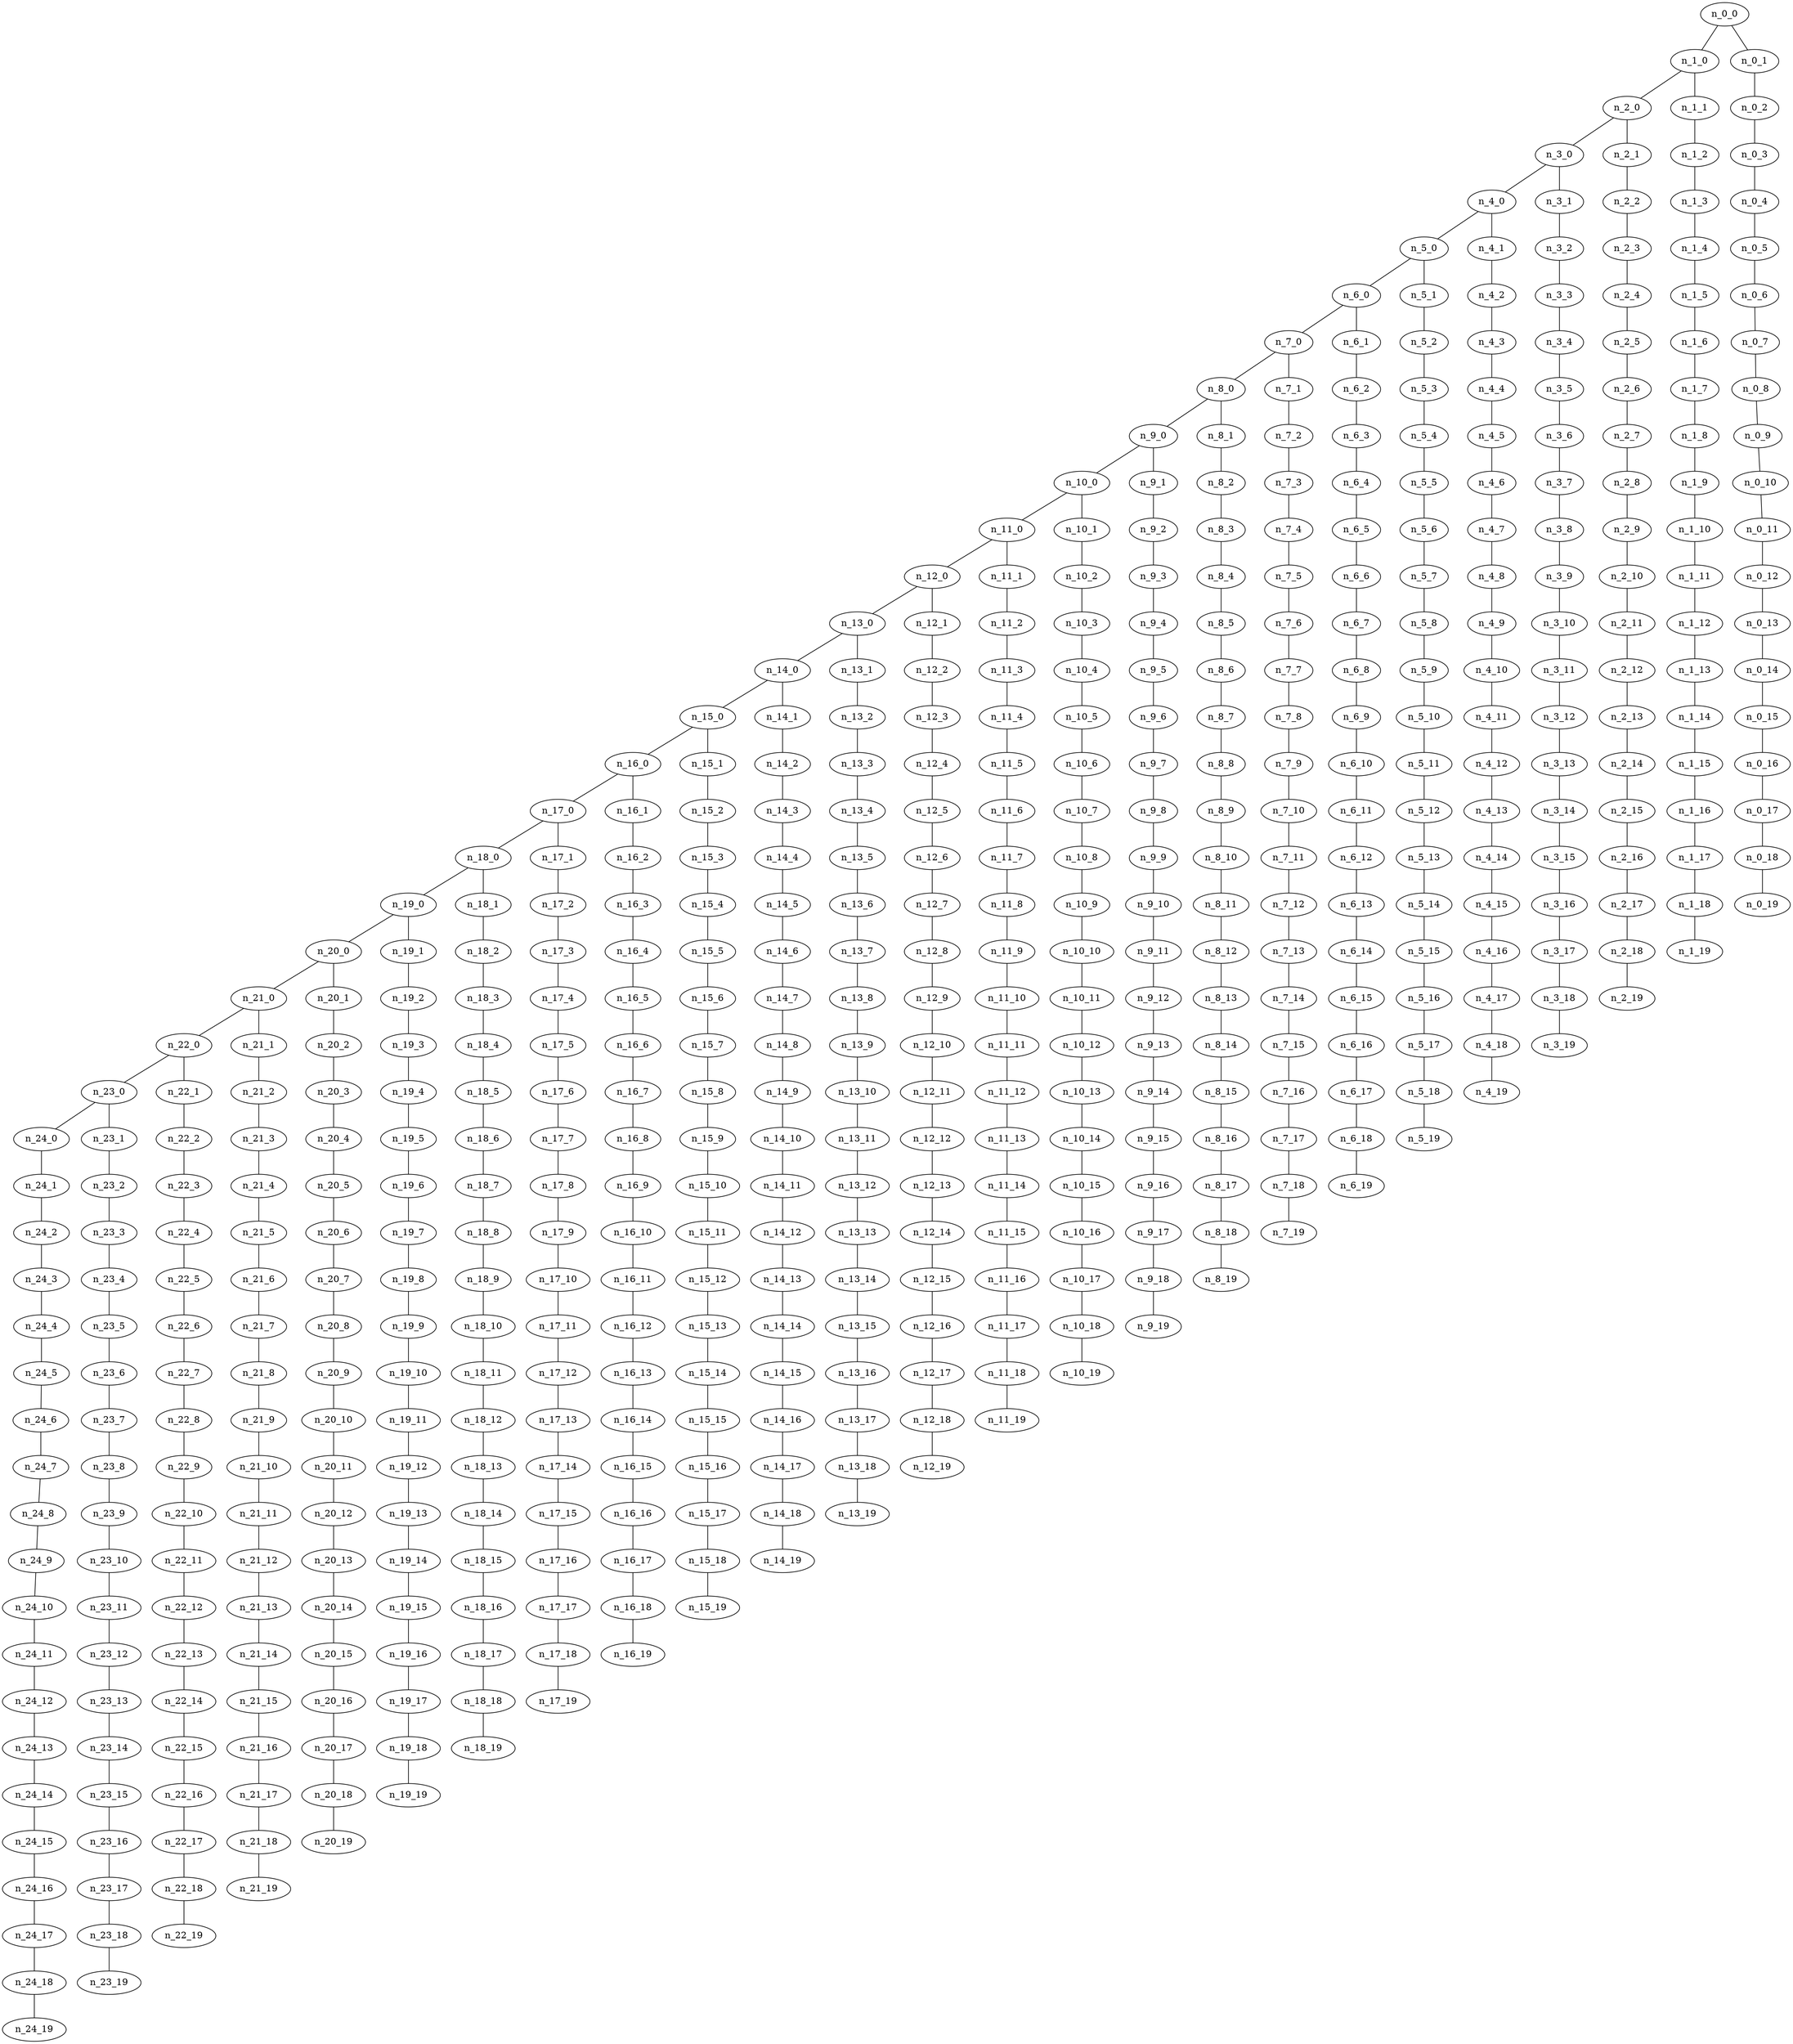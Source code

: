 graph grafoMalla_25_20_DFS_R  {
n_0_0;
n_1_0;
n_2_0;
n_3_0;
n_4_0;
n_5_0;
n_6_0;
n_7_0;
n_8_0;
n_9_0;
n_10_0;
n_11_0;
n_12_0;
n_13_0;
n_14_0;
n_15_0;
n_16_0;
n_17_0;
n_18_0;
n_19_0;
n_20_0;
n_21_0;
n_22_0;
n_23_0;
n_24_0;
n_24_1;
n_24_2;
n_24_3;
n_24_4;
n_24_5;
n_24_6;
n_24_7;
n_24_8;
n_24_9;
n_24_10;
n_24_11;
n_24_12;
n_24_13;
n_24_14;
n_24_15;
n_24_16;
n_24_17;
n_24_18;
n_24_19;
n_23_1;
n_23_2;
n_23_3;
n_23_4;
n_23_5;
n_23_6;
n_23_7;
n_23_8;
n_23_9;
n_23_10;
n_23_11;
n_23_12;
n_23_13;
n_23_14;
n_23_15;
n_23_16;
n_23_17;
n_23_18;
n_23_19;
n_22_1;
n_22_2;
n_22_3;
n_22_4;
n_22_5;
n_22_6;
n_22_7;
n_22_8;
n_22_9;
n_22_10;
n_22_11;
n_22_12;
n_22_13;
n_22_14;
n_22_15;
n_22_16;
n_22_17;
n_22_18;
n_22_19;
n_21_1;
n_21_2;
n_21_3;
n_21_4;
n_21_5;
n_21_6;
n_21_7;
n_21_8;
n_21_9;
n_21_10;
n_21_11;
n_21_12;
n_21_13;
n_21_14;
n_21_15;
n_21_16;
n_21_17;
n_21_18;
n_21_19;
n_20_1;
n_20_2;
n_20_3;
n_20_4;
n_20_5;
n_20_6;
n_20_7;
n_20_8;
n_20_9;
n_20_10;
n_20_11;
n_20_12;
n_20_13;
n_20_14;
n_20_15;
n_20_16;
n_20_17;
n_20_18;
n_20_19;
n_19_1;
n_19_2;
n_19_3;
n_19_4;
n_19_5;
n_19_6;
n_19_7;
n_19_8;
n_19_9;
n_19_10;
n_19_11;
n_19_12;
n_19_13;
n_19_14;
n_19_15;
n_19_16;
n_19_17;
n_19_18;
n_19_19;
n_18_1;
n_18_2;
n_18_3;
n_18_4;
n_18_5;
n_18_6;
n_18_7;
n_18_8;
n_18_9;
n_18_10;
n_18_11;
n_18_12;
n_18_13;
n_18_14;
n_18_15;
n_18_16;
n_18_17;
n_18_18;
n_18_19;
n_17_1;
n_17_2;
n_17_3;
n_17_4;
n_17_5;
n_17_6;
n_17_7;
n_17_8;
n_17_9;
n_17_10;
n_17_11;
n_17_12;
n_17_13;
n_17_14;
n_17_15;
n_17_16;
n_17_17;
n_17_18;
n_17_19;
n_16_1;
n_16_2;
n_16_3;
n_16_4;
n_16_5;
n_16_6;
n_16_7;
n_16_8;
n_16_9;
n_16_10;
n_16_11;
n_16_12;
n_16_13;
n_16_14;
n_16_15;
n_16_16;
n_16_17;
n_16_18;
n_16_19;
n_15_1;
n_15_2;
n_15_3;
n_15_4;
n_15_5;
n_15_6;
n_15_7;
n_15_8;
n_15_9;
n_15_10;
n_15_11;
n_15_12;
n_15_13;
n_15_14;
n_15_15;
n_15_16;
n_15_17;
n_15_18;
n_15_19;
n_14_1;
n_14_2;
n_14_3;
n_14_4;
n_14_5;
n_14_6;
n_14_7;
n_14_8;
n_14_9;
n_14_10;
n_14_11;
n_14_12;
n_14_13;
n_14_14;
n_14_15;
n_14_16;
n_14_17;
n_14_18;
n_14_19;
n_13_1;
n_13_2;
n_13_3;
n_13_4;
n_13_5;
n_13_6;
n_13_7;
n_13_8;
n_13_9;
n_13_10;
n_13_11;
n_13_12;
n_13_13;
n_13_14;
n_13_15;
n_13_16;
n_13_17;
n_13_18;
n_13_19;
n_12_1;
n_12_2;
n_12_3;
n_12_4;
n_12_5;
n_12_6;
n_12_7;
n_12_8;
n_12_9;
n_12_10;
n_12_11;
n_12_12;
n_12_13;
n_12_14;
n_12_15;
n_12_16;
n_12_17;
n_12_18;
n_12_19;
n_11_1;
n_11_2;
n_11_3;
n_11_4;
n_11_5;
n_11_6;
n_11_7;
n_11_8;
n_11_9;
n_11_10;
n_11_11;
n_11_12;
n_11_13;
n_11_14;
n_11_15;
n_11_16;
n_11_17;
n_11_18;
n_11_19;
n_10_1;
n_10_2;
n_10_3;
n_10_4;
n_10_5;
n_10_6;
n_10_7;
n_10_8;
n_10_9;
n_10_10;
n_10_11;
n_10_12;
n_10_13;
n_10_14;
n_10_15;
n_10_16;
n_10_17;
n_10_18;
n_10_19;
n_9_1;
n_9_2;
n_9_3;
n_9_4;
n_9_5;
n_9_6;
n_9_7;
n_9_8;
n_9_9;
n_9_10;
n_9_11;
n_9_12;
n_9_13;
n_9_14;
n_9_15;
n_9_16;
n_9_17;
n_9_18;
n_9_19;
n_8_1;
n_8_2;
n_8_3;
n_8_4;
n_8_5;
n_8_6;
n_8_7;
n_8_8;
n_8_9;
n_8_10;
n_8_11;
n_8_12;
n_8_13;
n_8_14;
n_8_15;
n_8_16;
n_8_17;
n_8_18;
n_8_19;
n_7_1;
n_7_2;
n_7_3;
n_7_4;
n_7_5;
n_7_6;
n_7_7;
n_7_8;
n_7_9;
n_7_10;
n_7_11;
n_7_12;
n_7_13;
n_7_14;
n_7_15;
n_7_16;
n_7_17;
n_7_18;
n_7_19;
n_6_1;
n_6_2;
n_6_3;
n_6_4;
n_6_5;
n_6_6;
n_6_7;
n_6_8;
n_6_9;
n_6_10;
n_6_11;
n_6_12;
n_6_13;
n_6_14;
n_6_15;
n_6_16;
n_6_17;
n_6_18;
n_6_19;
n_5_1;
n_5_2;
n_5_3;
n_5_4;
n_5_5;
n_5_6;
n_5_7;
n_5_8;
n_5_9;
n_5_10;
n_5_11;
n_5_12;
n_5_13;
n_5_14;
n_5_15;
n_5_16;
n_5_17;
n_5_18;
n_5_19;
n_4_1;
n_4_2;
n_4_3;
n_4_4;
n_4_5;
n_4_6;
n_4_7;
n_4_8;
n_4_9;
n_4_10;
n_4_11;
n_4_12;
n_4_13;
n_4_14;
n_4_15;
n_4_16;
n_4_17;
n_4_18;
n_4_19;
n_3_1;
n_3_2;
n_3_3;
n_3_4;
n_3_5;
n_3_6;
n_3_7;
n_3_8;
n_3_9;
n_3_10;
n_3_11;
n_3_12;
n_3_13;
n_3_14;
n_3_15;
n_3_16;
n_3_17;
n_3_18;
n_3_19;
n_2_1;
n_2_2;
n_2_3;
n_2_4;
n_2_5;
n_2_6;
n_2_7;
n_2_8;
n_2_9;
n_2_10;
n_2_11;
n_2_12;
n_2_13;
n_2_14;
n_2_15;
n_2_16;
n_2_17;
n_2_18;
n_2_19;
n_1_1;
n_1_2;
n_1_3;
n_1_4;
n_1_5;
n_1_6;
n_1_7;
n_1_8;
n_1_9;
n_1_10;
n_1_11;
n_1_12;
n_1_13;
n_1_14;
n_1_15;
n_1_16;
n_1_17;
n_1_18;
n_1_19;
n_0_1;
n_0_2;
n_0_3;
n_0_4;
n_0_5;
n_0_6;
n_0_7;
n_0_8;
n_0_9;
n_0_10;
n_0_11;
n_0_12;
n_0_13;
n_0_14;
n_0_15;
n_0_16;
n_0_17;
n_0_18;
n_0_19;
n_0_0 -- n_1_0;
n_1_0 -- n_2_0;
n_2_0 -- n_3_0;
n_3_0 -- n_4_0;
n_4_0 -- n_5_0;
n_5_0 -- n_6_0;
n_6_0 -- n_7_0;
n_7_0 -- n_8_0;
n_8_0 -- n_9_0;
n_9_0 -- n_10_0;
n_10_0 -- n_11_0;
n_11_0 -- n_12_0;
n_12_0 -- n_13_0;
n_13_0 -- n_14_0;
n_14_0 -- n_15_0;
n_15_0 -- n_16_0;
n_16_0 -- n_17_0;
n_17_0 -- n_18_0;
n_18_0 -- n_19_0;
n_19_0 -- n_20_0;
n_20_0 -- n_21_0;
n_21_0 -- n_22_0;
n_22_0 -- n_23_0;
n_23_0 -- n_24_0;
n_24_0 -- n_24_1;
n_24_1 -- n_24_2;
n_24_2 -- n_24_3;
n_24_3 -- n_24_4;
n_24_4 -- n_24_5;
n_24_5 -- n_24_6;
n_24_6 -- n_24_7;
n_24_7 -- n_24_8;
n_24_8 -- n_24_9;
n_24_9 -- n_24_10;
n_24_10 -- n_24_11;
n_24_11 -- n_24_12;
n_24_12 -- n_24_13;
n_24_13 -- n_24_14;
n_24_14 -- n_24_15;
n_24_15 -- n_24_16;
n_24_16 -- n_24_17;
n_24_17 -- n_24_18;
n_24_18 -- n_24_19;
n_23_0 -- n_23_1;
n_23_1 -- n_23_2;
n_23_2 -- n_23_3;
n_23_3 -- n_23_4;
n_23_4 -- n_23_5;
n_23_5 -- n_23_6;
n_23_6 -- n_23_7;
n_23_7 -- n_23_8;
n_23_8 -- n_23_9;
n_23_9 -- n_23_10;
n_23_10 -- n_23_11;
n_23_11 -- n_23_12;
n_23_12 -- n_23_13;
n_23_13 -- n_23_14;
n_23_14 -- n_23_15;
n_23_15 -- n_23_16;
n_23_16 -- n_23_17;
n_23_17 -- n_23_18;
n_23_18 -- n_23_19;
n_22_0 -- n_22_1;
n_22_1 -- n_22_2;
n_22_2 -- n_22_3;
n_22_3 -- n_22_4;
n_22_4 -- n_22_5;
n_22_5 -- n_22_6;
n_22_6 -- n_22_7;
n_22_7 -- n_22_8;
n_22_8 -- n_22_9;
n_22_9 -- n_22_10;
n_22_10 -- n_22_11;
n_22_11 -- n_22_12;
n_22_12 -- n_22_13;
n_22_13 -- n_22_14;
n_22_14 -- n_22_15;
n_22_15 -- n_22_16;
n_22_16 -- n_22_17;
n_22_17 -- n_22_18;
n_22_18 -- n_22_19;
n_21_0 -- n_21_1;
n_21_1 -- n_21_2;
n_21_2 -- n_21_3;
n_21_3 -- n_21_4;
n_21_4 -- n_21_5;
n_21_5 -- n_21_6;
n_21_6 -- n_21_7;
n_21_7 -- n_21_8;
n_21_8 -- n_21_9;
n_21_9 -- n_21_10;
n_21_10 -- n_21_11;
n_21_11 -- n_21_12;
n_21_12 -- n_21_13;
n_21_13 -- n_21_14;
n_21_14 -- n_21_15;
n_21_15 -- n_21_16;
n_21_16 -- n_21_17;
n_21_17 -- n_21_18;
n_21_18 -- n_21_19;
n_20_0 -- n_20_1;
n_20_1 -- n_20_2;
n_20_2 -- n_20_3;
n_20_3 -- n_20_4;
n_20_4 -- n_20_5;
n_20_5 -- n_20_6;
n_20_6 -- n_20_7;
n_20_7 -- n_20_8;
n_20_8 -- n_20_9;
n_20_9 -- n_20_10;
n_20_10 -- n_20_11;
n_20_11 -- n_20_12;
n_20_12 -- n_20_13;
n_20_13 -- n_20_14;
n_20_14 -- n_20_15;
n_20_15 -- n_20_16;
n_20_16 -- n_20_17;
n_20_17 -- n_20_18;
n_20_18 -- n_20_19;
n_19_0 -- n_19_1;
n_19_1 -- n_19_2;
n_19_2 -- n_19_3;
n_19_3 -- n_19_4;
n_19_4 -- n_19_5;
n_19_5 -- n_19_6;
n_19_6 -- n_19_7;
n_19_7 -- n_19_8;
n_19_8 -- n_19_9;
n_19_9 -- n_19_10;
n_19_10 -- n_19_11;
n_19_11 -- n_19_12;
n_19_12 -- n_19_13;
n_19_13 -- n_19_14;
n_19_14 -- n_19_15;
n_19_15 -- n_19_16;
n_19_16 -- n_19_17;
n_19_17 -- n_19_18;
n_19_18 -- n_19_19;
n_18_0 -- n_18_1;
n_18_1 -- n_18_2;
n_18_2 -- n_18_3;
n_18_3 -- n_18_4;
n_18_4 -- n_18_5;
n_18_5 -- n_18_6;
n_18_6 -- n_18_7;
n_18_7 -- n_18_8;
n_18_8 -- n_18_9;
n_18_9 -- n_18_10;
n_18_10 -- n_18_11;
n_18_11 -- n_18_12;
n_18_12 -- n_18_13;
n_18_13 -- n_18_14;
n_18_14 -- n_18_15;
n_18_15 -- n_18_16;
n_18_16 -- n_18_17;
n_18_17 -- n_18_18;
n_18_18 -- n_18_19;
n_17_0 -- n_17_1;
n_17_1 -- n_17_2;
n_17_2 -- n_17_3;
n_17_3 -- n_17_4;
n_17_4 -- n_17_5;
n_17_5 -- n_17_6;
n_17_6 -- n_17_7;
n_17_7 -- n_17_8;
n_17_8 -- n_17_9;
n_17_9 -- n_17_10;
n_17_10 -- n_17_11;
n_17_11 -- n_17_12;
n_17_12 -- n_17_13;
n_17_13 -- n_17_14;
n_17_14 -- n_17_15;
n_17_15 -- n_17_16;
n_17_16 -- n_17_17;
n_17_17 -- n_17_18;
n_17_18 -- n_17_19;
n_16_0 -- n_16_1;
n_16_1 -- n_16_2;
n_16_2 -- n_16_3;
n_16_3 -- n_16_4;
n_16_4 -- n_16_5;
n_16_5 -- n_16_6;
n_16_6 -- n_16_7;
n_16_7 -- n_16_8;
n_16_8 -- n_16_9;
n_16_9 -- n_16_10;
n_16_10 -- n_16_11;
n_16_11 -- n_16_12;
n_16_12 -- n_16_13;
n_16_13 -- n_16_14;
n_16_14 -- n_16_15;
n_16_15 -- n_16_16;
n_16_16 -- n_16_17;
n_16_17 -- n_16_18;
n_16_18 -- n_16_19;
n_15_0 -- n_15_1;
n_15_1 -- n_15_2;
n_15_2 -- n_15_3;
n_15_3 -- n_15_4;
n_15_4 -- n_15_5;
n_15_5 -- n_15_6;
n_15_6 -- n_15_7;
n_15_7 -- n_15_8;
n_15_8 -- n_15_9;
n_15_9 -- n_15_10;
n_15_10 -- n_15_11;
n_15_11 -- n_15_12;
n_15_12 -- n_15_13;
n_15_13 -- n_15_14;
n_15_14 -- n_15_15;
n_15_15 -- n_15_16;
n_15_16 -- n_15_17;
n_15_17 -- n_15_18;
n_15_18 -- n_15_19;
n_14_0 -- n_14_1;
n_14_1 -- n_14_2;
n_14_2 -- n_14_3;
n_14_3 -- n_14_4;
n_14_4 -- n_14_5;
n_14_5 -- n_14_6;
n_14_6 -- n_14_7;
n_14_7 -- n_14_8;
n_14_8 -- n_14_9;
n_14_9 -- n_14_10;
n_14_10 -- n_14_11;
n_14_11 -- n_14_12;
n_14_12 -- n_14_13;
n_14_13 -- n_14_14;
n_14_14 -- n_14_15;
n_14_15 -- n_14_16;
n_14_16 -- n_14_17;
n_14_17 -- n_14_18;
n_14_18 -- n_14_19;
n_13_0 -- n_13_1;
n_13_1 -- n_13_2;
n_13_2 -- n_13_3;
n_13_3 -- n_13_4;
n_13_4 -- n_13_5;
n_13_5 -- n_13_6;
n_13_6 -- n_13_7;
n_13_7 -- n_13_8;
n_13_8 -- n_13_9;
n_13_9 -- n_13_10;
n_13_10 -- n_13_11;
n_13_11 -- n_13_12;
n_13_12 -- n_13_13;
n_13_13 -- n_13_14;
n_13_14 -- n_13_15;
n_13_15 -- n_13_16;
n_13_16 -- n_13_17;
n_13_17 -- n_13_18;
n_13_18 -- n_13_19;
n_12_0 -- n_12_1;
n_12_1 -- n_12_2;
n_12_2 -- n_12_3;
n_12_3 -- n_12_4;
n_12_4 -- n_12_5;
n_12_5 -- n_12_6;
n_12_6 -- n_12_7;
n_12_7 -- n_12_8;
n_12_8 -- n_12_9;
n_12_9 -- n_12_10;
n_12_10 -- n_12_11;
n_12_11 -- n_12_12;
n_12_12 -- n_12_13;
n_12_13 -- n_12_14;
n_12_14 -- n_12_15;
n_12_15 -- n_12_16;
n_12_16 -- n_12_17;
n_12_17 -- n_12_18;
n_12_18 -- n_12_19;
n_11_0 -- n_11_1;
n_11_1 -- n_11_2;
n_11_2 -- n_11_3;
n_11_3 -- n_11_4;
n_11_4 -- n_11_5;
n_11_5 -- n_11_6;
n_11_6 -- n_11_7;
n_11_7 -- n_11_8;
n_11_8 -- n_11_9;
n_11_9 -- n_11_10;
n_11_10 -- n_11_11;
n_11_11 -- n_11_12;
n_11_12 -- n_11_13;
n_11_13 -- n_11_14;
n_11_14 -- n_11_15;
n_11_15 -- n_11_16;
n_11_16 -- n_11_17;
n_11_17 -- n_11_18;
n_11_18 -- n_11_19;
n_10_0 -- n_10_1;
n_10_1 -- n_10_2;
n_10_2 -- n_10_3;
n_10_3 -- n_10_4;
n_10_4 -- n_10_5;
n_10_5 -- n_10_6;
n_10_6 -- n_10_7;
n_10_7 -- n_10_8;
n_10_8 -- n_10_9;
n_10_9 -- n_10_10;
n_10_10 -- n_10_11;
n_10_11 -- n_10_12;
n_10_12 -- n_10_13;
n_10_13 -- n_10_14;
n_10_14 -- n_10_15;
n_10_15 -- n_10_16;
n_10_16 -- n_10_17;
n_10_17 -- n_10_18;
n_10_18 -- n_10_19;
n_9_0 -- n_9_1;
n_9_1 -- n_9_2;
n_9_2 -- n_9_3;
n_9_3 -- n_9_4;
n_9_4 -- n_9_5;
n_9_5 -- n_9_6;
n_9_6 -- n_9_7;
n_9_7 -- n_9_8;
n_9_8 -- n_9_9;
n_9_9 -- n_9_10;
n_9_10 -- n_9_11;
n_9_11 -- n_9_12;
n_9_12 -- n_9_13;
n_9_13 -- n_9_14;
n_9_14 -- n_9_15;
n_9_15 -- n_9_16;
n_9_16 -- n_9_17;
n_9_17 -- n_9_18;
n_9_18 -- n_9_19;
n_8_0 -- n_8_1;
n_8_1 -- n_8_2;
n_8_2 -- n_8_3;
n_8_3 -- n_8_4;
n_8_4 -- n_8_5;
n_8_5 -- n_8_6;
n_8_6 -- n_8_7;
n_8_7 -- n_8_8;
n_8_8 -- n_8_9;
n_8_9 -- n_8_10;
n_8_10 -- n_8_11;
n_8_11 -- n_8_12;
n_8_12 -- n_8_13;
n_8_13 -- n_8_14;
n_8_14 -- n_8_15;
n_8_15 -- n_8_16;
n_8_16 -- n_8_17;
n_8_17 -- n_8_18;
n_8_18 -- n_8_19;
n_7_0 -- n_7_1;
n_7_1 -- n_7_2;
n_7_2 -- n_7_3;
n_7_3 -- n_7_4;
n_7_4 -- n_7_5;
n_7_5 -- n_7_6;
n_7_6 -- n_7_7;
n_7_7 -- n_7_8;
n_7_8 -- n_7_9;
n_7_9 -- n_7_10;
n_7_10 -- n_7_11;
n_7_11 -- n_7_12;
n_7_12 -- n_7_13;
n_7_13 -- n_7_14;
n_7_14 -- n_7_15;
n_7_15 -- n_7_16;
n_7_16 -- n_7_17;
n_7_17 -- n_7_18;
n_7_18 -- n_7_19;
n_6_0 -- n_6_1;
n_6_1 -- n_6_2;
n_6_2 -- n_6_3;
n_6_3 -- n_6_4;
n_6_4 -- n_6_5;
n_6_5 -- n_6_6;
n_6_6 -- n_6_7;
n_6_7 -- n_6_8;
n_6_8 -- n_6_9;
n_6_9 -- n_6_10;
n_6_10 -- n_6_11;
n_6_11 -- n_6_12;
n_6_12 -- n_6_13;
n_6_13 -- n_6_14;
n_6_14 -- n_6_15;
n_6_15 -- n_6_16;
n_6_16 -- n_6_17;
n_6_17 -- n_6_18;
n_6_18 -- n_6_19;
n_5_0 -- n_5_1;
n_5_1 -- n_5_2;
n_5_2 -- n_5_3;
n_5_3 -- n_5_4;
n_5_4 -- n_5_5;
n_5_5 -- n_5_6;
n_5_6 -- n_5_7;
n_5_7 -- n_5_8;
n_5_8 -- n_5_9;
n_5_9 -- n_5_10;
n_5_10 -- n_5_11;
n_5_11 -- n_5_12;
n_5_12 -- n_5_13;
n_5_13 -- n_5_14;
n_5_14 -- n_5_15;
n_5_15 -- n_5_16;
n_5_16 -- n_5_17;
n_5_17 -- n_5_18;
n_5_18 -- n_5_19;
n_4_0 -- n_4_1;
n_4_1 -- n_4_2;
n_4_2 -- n_4_3;
n_4_3 -- n_4_4;
n_4_4 -- n_4_5;
n_4_5 -- n_4_6;
n_4_6 -- n_4_7;
n_4_7 -- n_4_8;
n_4_8 -- n_4_9;
n_4_9 -- n_4_10;
n_4_10 -- n_4_11;
n_4_11 -- n_4_12;
n_4_12 -- n_4_13;
n_4_13 -- n_4_14;
n_4_14 -- n_4_15;
n_4_15 -- n_4_16;
n_4_16 -- n_4_17;
n_4_17 -- n_4_18;
n_4_18 -- n_4_19;
n_3_0 -- n_3_1;
n_3_1 -- n_3_2;
n_3_2 -- n_3_3;
n_3_3 -- n_3_4;
n_3_4 -- n_3_5;
n_3_5 -- n_3_6;
n_3_6 -- n_3_7;
n_3_7 -- n_3_8;
n_3_8 -- n_3_9;
n_3_9 -- n_3_10;
n_3_10 -- n_3_11;
n_3_11 -- n_3_12;
n_3_12 -- n_3_13;
n_3_13 -- n_3_14;
n_3_14 -- n_3_15;
n_3_15 -- n_3_16;
n_3_16 -- n_3_17;
n_3_17 -- n_3_18;
n_3_18 -- n_3_19;
n_2_0 -- n_2_1;
n_2_1 -- n_2_2;
n_2_2 -- n_2_3;
n_2_3 -- n_2_4;
n_2_4 -- n_2_5;
n_2_5 -- n_2_6;
n_2_6 -- n_2_7;
n_2_7 -- n_2_8;
n_2_8 -- n_2_9;
n_2_9 -- n_2_10;
n_2_10 -- n_2_11;
n_2_11 -- n_2_12;
n_2_12 -- n_2_13;
n_2_13 -- n_2_14;
n_2_14 -- n_2_15;
n_2_15 -- n_2_16;
n_2_16 -- n_2_17;
n_2_17 -- n_2_18;
n_2_18 -- n_2_19;
n_1_0 -- n_1_1;
n_1_1 -- n_1_2;
n_1_2 -- n_1_3;
n_1_3 -- n_1_4;
n_1_4 -- n_1_5;
n_1_5 -- n_1_6;
n_1_6 -- n_1_7;
n_1_7 -- n_1_8;
n_1_8 -- n_1_9;
n_1_9 -- n_1_10;
n_1_10 -- n_1_11;
n_1_11 -- n_1_12;
n_1_12 -- n_1_13;
n_1_13 -- n_1_14;
n_1_14 -- n_1_15;
n_1_15 -- n_1_16;
n_1_16 -- n_1_17;
n_1_17 -- n_1_18;
n_1_18 -- n_1_19;
n_0_0 -- n_0_1;
n_0_1 -- n_0_2;
n_0_2 -- n_0_3;
n_0_3 -- n_0_4;
n_0_4 -- n_0_5;
n_0_5 -- n_0_6;
n_0_6 -- n_0_7;
n_0_7 -- n_0_8;
n_0_8 -- n_0_9;
n_0_9 -- n_0_10;
n_0_10 -- n_0_11;
n_0_11 -- n_0_12;
n_0_12 -- n_0_13;
n_0_13 -- n_0_14;
n_0_14 -- n_0_15;
n_0_15 -- n_0_16;
n_0_16 -- n_0_17;
n_0_17 -- n_0_18;
n_0_18 -- n_0_19;
}